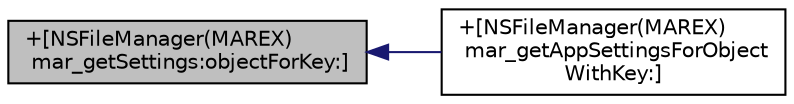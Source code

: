 digraph "+[NSFileManager(MAREX) mar_getSettings:objectForKey:]"
{
  edge [fontname="Helvetica",fontsize="10",labelfontname="Helvetica",labelfontsize="10"];
  node [fontname="Helvetica",fontsize="10",shape=record];
  rankdir="LR";
  Node93 [label="+[NSFileManager(MAREX)\l mar_getSettings:objectForKey:]",height=0.2,width=0.4,color="black", fillcolor="grey75", style="filled", fontcolor="black"];
  Node93 -> Node94 [dir="back",color="midnightblue",fontsize="10",style="solid"];
  Node94 [label="+[NSFileManager(MAREX)\l mar_getAppSettingsForObject\lWithKey:]",height=0.2,width=0.4,color="black", fillcolor="white", style="filled",URL="$category_n_s_file_manager_07_m_a_r_e_x_08.html#a4464b7dbe0f271a8a941f7c39487109e"];
}
